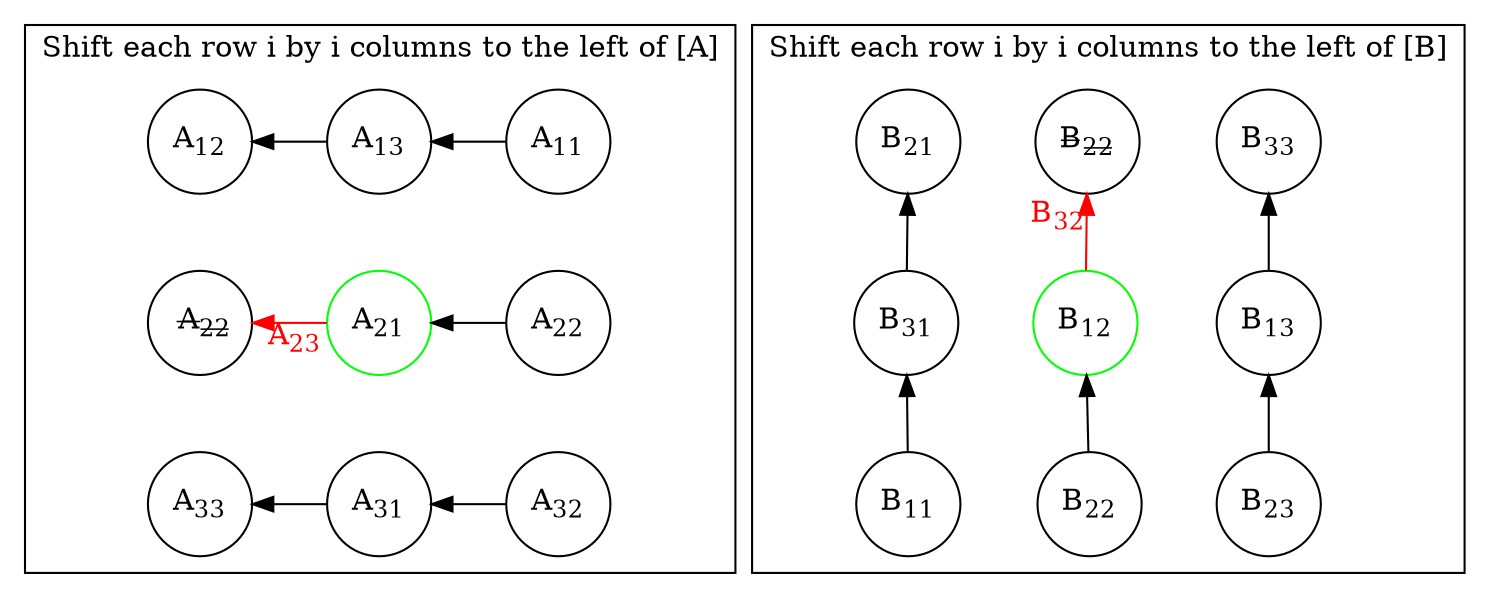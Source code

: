 digraph G {
 // splines="line";
  node [shape=circle,
      fixedsize=true, # don't allow nodes to change sizes dynamically
      width=0.7, nodesep = 0.5, ranksep = 0.5];
  
  subgraph cluster_0 {
   
    edge[dir="back"];//, style=invis];
    a[label = <A<SUB>12</SUB>>];
    b[label = <A<SUB>13</SUB>>];
    c[label = <A<SUB>11</SUB>>];
    //d[label = <A<SUB>21</SUB>>, color = green];
//    e[label = <A<SUB>22</SUB>>];
//    f[label = <A<SUB>23</SUB>>];
    g[label = <A<SUB>33</SUB>>];
//    h[label = <A<SUB>32</SUB>>];
    i[label = <A<SUB>32</SUB>>];
    label = "Shift each row i by i columns to the left of [A]";

    d[label = < <S>A<SUB>22</SUB></S>>];
    f[label = <A<SUB>22</SUB>>];
    e[label = <A<SUB>21</SUB>>, color = green];
    //g[label = < <S>A<SUB>31</SUB></S>>];
    h[label = <A<SUB>31</SUB>>];

    a -> b;
    b -> c;
    //a -> c[style=invis];
    a -> d[style=invis];
    c -> f[style=invis];
    f -> d[style=invis];
    d -> e[color=red, label = " ", xlabel = < <FONT COLOR="red">A<SUB>23</SUB></FONT>>];
    e -> f;
    d -> g[style=invis];
        g -> h;
    h -> i;
    f -> i[style=invis];
    i -> g[style=invis];

    {rank = same; a;b;c}
    {rank = same; d;e;f}
    {rank = same; g;h;i}
  }

  subgraph cluster_1 {
    
    edge [dir="back"];
    a1[label = <B<SUB>21</SUB>>];
    b1[label = <B<SUB>12</SUB>>];
    c1[label = <B<SUB>33</SUB>>];
    d1[label = <B<SUB>31</SUB>>];
//    e1[label = <B<SUB>22</SUB>>];
//    f1[label = <B<SUB>23</SUB>>];
    g1[label = <B<SUB>11</SUB>>];
//    h1[label = <B<SUB>32</SUB>>];
    i1[label = <B<SUB>23</SUB>>];
    label = "Shift each row i by i columns to the left of [B]"

    b1[label = <<S>B<SUB>22</SUB></S>>];
    h1[label = <B<SUB>22</SUB>>];
    e1[label = <B<SUB>12</SUB>>, color = green];
//    c1[label = < <S>B<SUB>13</SUB></S>>];
    f1[label = <B<SUB>13</SUB>>]

    c1 -> f1;
    f1 -> i1;
   // g1 -> a1;//[style=invis];
    b1 -> e1[color = red, xlabel = < <FONT COLOR="red">B<SUB>32</SUB></FONT>>];
    e1 -> h1;
    h1 -> b1[style=invis];
    
    a1 -> b1[style=invis];
    b1 -> c1[style=invis];
    a1 -> d1;
    d1 -> e1[style=invis];
    e1 -> f1[style=invis];
    d1 -> g1;
    g1 -> h1[style=invis];
    h1 -> i1[style=invis];
    i1 -> c1[style=invis];

    {rank = same; a1;b1;c1}
    {rank = same; d1;e1;f1}
    {rank = same; g1;h1;i1}
  }

}


